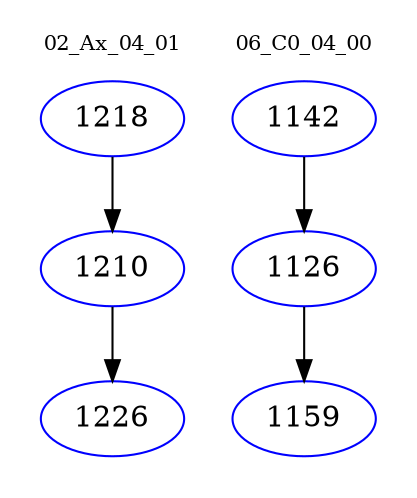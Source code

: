 digraph{
subgraph cluster_0 {
color = white
label = "02_Ax_04_01";
fontsize=10;
T0_1218 [label="1218", color="blue"]
T0_1218 -> T0_1210 [color="black"]
T0_1210 [label="1210", color="blue"]
T0_1210 -> T0_1226 [color="black"]
T0_1226 [label="1226", color="blue"]
}
subgraph cluster_1 {
color = white
label = "06_C0_04_00";
fontsize=10;
T1_1142 [label="1142", color="blue"]
T1_1142 -> T1_1126 [color="black"]
T1_1126 [label="1126", color="blue"]
T1_1126 -> T1_1159 [color="black"]
T1_1159 [label="1159", color="blue"]
}
}
